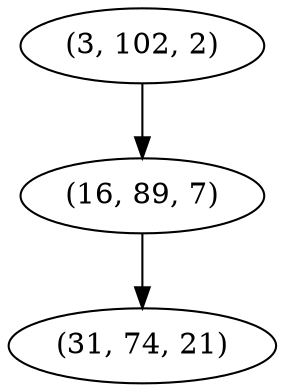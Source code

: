 digraph tree {
    "(3, 102, 2)";
    "(16, 89, 7)";
    "(31, 74, 21)";
    "(3, 102, 2)" -> "(16, 89, 7)";
    "(16, 89, 7)" -> "(31, 74, 21)";
}
